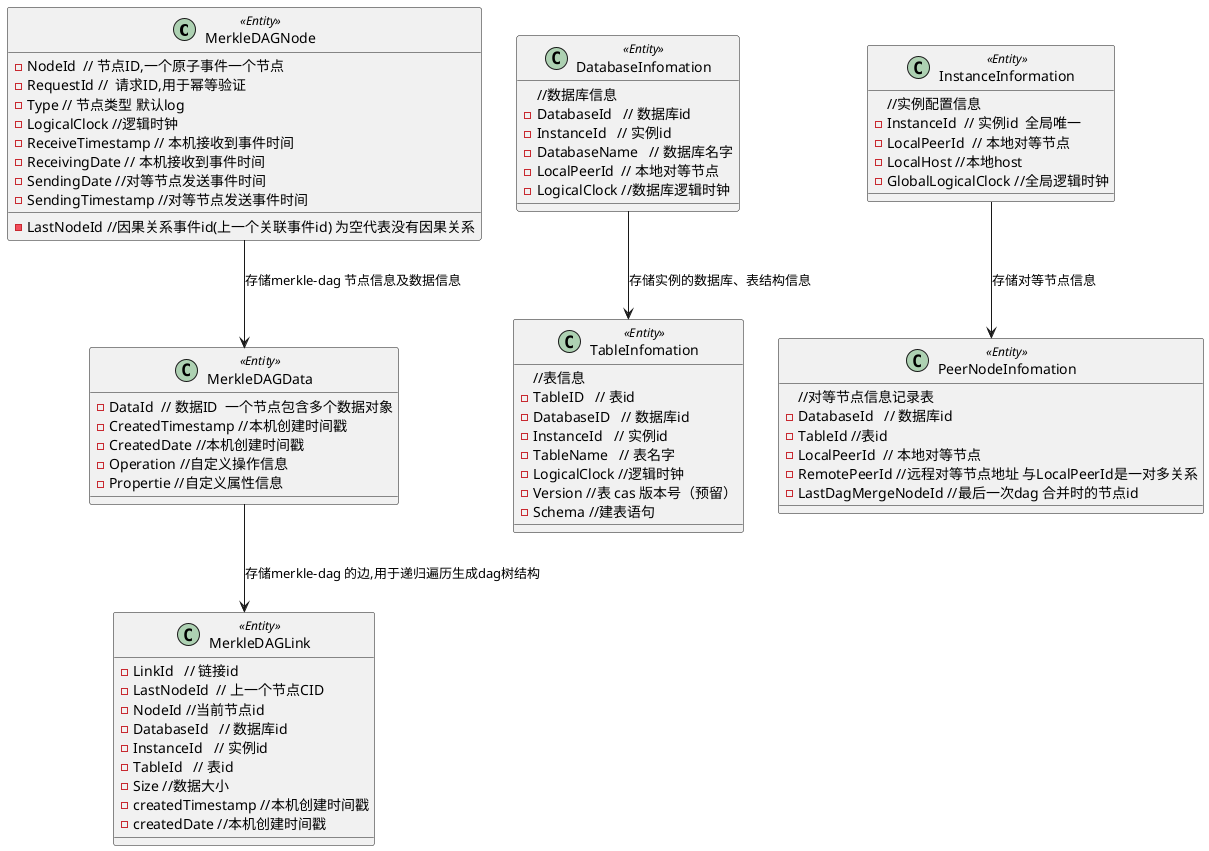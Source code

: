 

@startuml

class MerkleDAGNode <<Entity>> {
    - NodeId  // 节点ID,一个原子事件一个节点
    - RequestId //  请求ID,用于幂等验证
    - Type // 节点类型 默认log
    - LogicalClock //逻辑时钟
    - ReceiveTimestamp // 本机接收到事件时间
    - ReceivingDate // 本机接收到事件时间
    - SendingDate //对等节点发送事件时间
    - SendingTimestamp //对等节点发送事件时间
    - LastNodeId //因果关系事件id(上一个关联事件id) 为空代表没有因果关系                 
}


class MerkleDAGData <<Entity>> {
    - DataId  // 数据ID  一个节点包含多个数据对象
    - CreatedTimestamp //本机创建时间戳
    - CreatedDate //本机创建时间戳
    - Operation //自定义操作信息
    - Propertie //自定义属性信息                 
}

class MerkleDAGLink <<Entity>> {
    - LinkId   // 链接id
    - LastNodeId  // 上一个节点CID
    - NodeId //当前节点id
    - DatabaseId   // 数据库id
    - InstanceId   // 实例id
    - TableId   // 表id
    - Size //数据大小
    - createdTimestamp //本机创建时间戳
    - createdDate //本机创建时间戳
}


class DatabaseInfomation <<Entity>> {
    //数据库信息
    - DatabaseId   // 数据库id
    - InstanceId   // 实例id
    - DatabaseName   // 数据库名字
    - LocalPeerId  // 本地对等节点
    - LogicalClock //数据库逻辑时钟
}


class TableInfomation <<Entity>> {
    //表信息
    - TableID   // 表id 
    - DatabaseID   // 数据库id 
    - InstanceId   // 实例id
    - TableName   // 表名字
    - LogicalClock //逻辑时钟
    - Version //表 cas 版本号（预留）
    - Schema //建表语句

}


class PeerNodeInfomation <<Entity>> {
    //对等节点信息记录表
    - DatabaseId   // 数据库id
    - TableId //表id
    - LocalPeerId  // 本地对等节点
    - RemotePeerId //远程对等节点地址 与LocalPeerId是一对多关系
    - LastDagMergeNodeId //最后一次dag 合并时的节点id
}



' class NodeSyncInfomation <<Entity>> {
'     //节点同步信息
'     - DatabaseId   // 数据库Id
'     - TableId //表名字
'     - LocalPeerId  // 本地对等节点
'     - RemotePeerId //远程对等节点地址 与LocalPeerId是一对多关系
'     - LastDagMergeNodeId //最后一次dag 合并时的节点id
' }



class InstanceInformation <<Entity>> {
    //实例配置信息
    - InstanceId  // 实例id  全局唯一
    - LocalPeerId  // 本地对等节点 
    - LocalHost //本地host
    - GlobalLogicalClock //全局逻辑时钟

}



InstanceInformation --> PeerNodeInfomation : 存储对等节点信息
' note on link #red: note that is red


' PeerNodeInfomation --> NodeSyncInfomation : A link
MerkleDAGNode --> MerkleDAGData : 存储merkle-dag 节点信息及数据信息
' note right on link #blue
' this is my note on right link
' end note

MerkleDAGData --> MerkleDAGLink : 存储merkle-dag 的边,用于递归遍历生成dag树结构
' note right on link #blue
' this is my note on right link
' end note
DatabaseInfomation --> TableInfomation :存储实例的数据库、表结构信息
@enduml